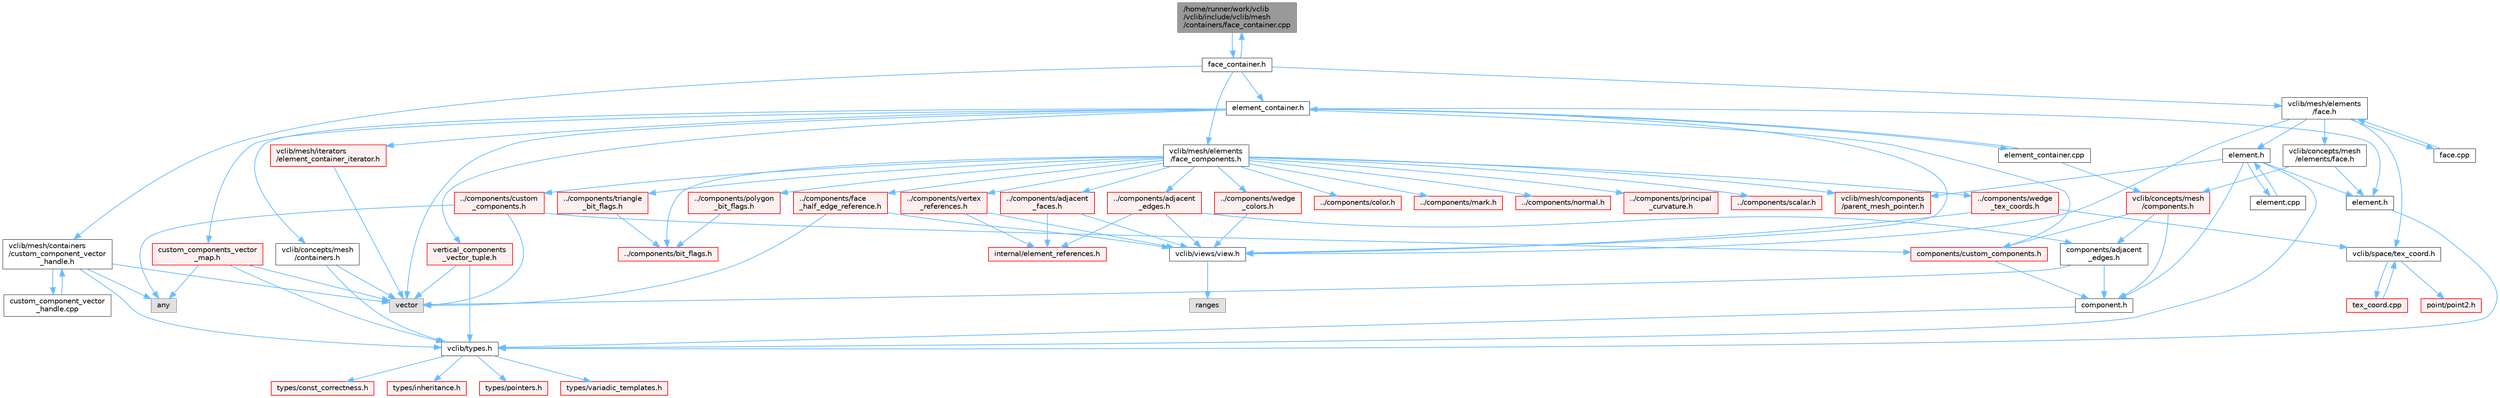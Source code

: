 digraph "/home/runner/work/vclib/vclib/include/vclib/mesh/containers/face_container.cpp"
{
 // LATEX_PDF_SIZE
  bgcolor="transparent";
  edge [fontname=Helvetica,fontsize=10,labelfontname=Helvetica,labelfontsize=10];
  node [fontname=Helvetica,fontsize=10,shape=box,height=0.2,width=0.4];
  Node1 [label="/home/runner/work/vclib\l/vclib/include/vclib/mesh\l/containers/face_container.cpp",height=0.2,width=0.4,color="gray40", fillcolor="grey60", style="filled", fontcolor="black",tooltip=" "];
  Node1 -> Node2 [color="steelblue1",style="solid"];
  Node2 [label="face_container.h",height=0.2,width=0.4,color="grey40", fillcolor="white", style="filled",URL="$face__container_8h.html",tooltip=" "];
  Node2 -> Node3 [color="steelblue1",style="solid"];
  Node3 [label="vclib/mesh/containers\l/custom_component_vector\l_handle.h",height=0.2,width=0.4,color="grey40", fillcolor="white", style="filled",URL="$custom__component__vector__handle_8h.html",tooltip=" "];
  Node3 -> Node4 [color="steelblue1",style="solid"];
  Node4 [label="any",height=0.2,width=0.4,color="grey60", fillcolor="#E0E0E0", style="filled",tooltip=" "];
  Node3 -> Node5 [color="steelblue1",style="solid"];
  Node5 [label="vector",height=0.2,width=0.4,color="grey60", fillcolor="#E0E0E0", style="filled",tooltip=" "];
  Node3 -> Node6 [color="steelblue1",style="solid"];
  Node6 [label="vclib/types.h",height=0.2,width=0.4,color="grey40", fillcolor="white", style="filled",URL="$types_8h.html",tooltip=" "];
  Node6 -> Node7 [color="steelblue1",style="solid"];
  Node7 [label="types/const_correctness.h",height=0.2,width=0.4,color="red", fillcolor="#FFF0F0", style="filled",URL="$types_2const__correctness_8h.html",tooltip=" "];
  Node6 -> Node9 [color="steelblue1",style="solid"];
  Node9 [label="types/inheritance.h",height=0.2,width=0.4,color="red", fillcolor="#FFF0F0", style="filled",URL="$inheritance_8h.html",tooltip=" "];
  Node6 -> Node10 [color="steelblue1",style="solid"];
  Node10 [label="types/pointers.h",height=0.2,width=0.4,color="red", fillcolor="#FFF0F0", style="filled",URL="$types_2pointers_8h.html",tooltip=" "];
  Node6 -> Node11 [color="steelblue1",style="solid"];
  Node11 [label="types/variadic_templates.h",height=0.2,width=0.4,color="red", fillcolor="#FFF0F0", style="filled",URL="$variadic__templates_8h.html",tooltip=" "];
  Node3 -> Node17 [color="steelblue1",style="solid"];
  Node17 [label="custom_component_vector\l_handle.cpp",height=0.2,width=0.4,color="grey40", fillcolor="white", style="filled",URL="$custom__component__vector__handle_8cpp.html",tooltip=" "];
  Node17 -> Node3 [color="steelblue1",style="solid"];
  Node2 -> Node18 [color="steelblue1",style="solid"];
  Node18 [label="vclib/mesh/elements\l/face.h",height=0.2,width=0.4,color="grey40", fillcolor="white", style="filled",URL="$mesh_2elements_2face_8h.html",tooltip=" "];
  Node18 -> Node19 [color="steelblue1",style="solid"];
  Node19 [label="vclib/concepts/mesh\l/elements/face.h",height=0.2,width=0.4,color="grey40", fillcolor="white", style="filled",URL="$concepts_2mesh_2elements_2face_8h.html",tooltip=" "];
  Node19 -> Node20 [color="steelblue1",style="solid"];
  Node20 [label="vclib/concepts/mesh\l/components.h",height=0.2,width=0.4,color="red", fillcolor="#FFF0F0", style="filled",URL="$concepts_2mesh_2components_8h.html",tooltip=" "];
  Node20 -> Node21 [color="steelblue1",style="solid"];
  Node21 [label="components/adjacent\l_edges.h",height=0.2,width=0.4,color="grey40", fillcolor="white", style="filled",URL="$concepts_2mesh_2components_2adjacent__edges_8h.html",tooltip=" "];
  Node21 -> Node5 [color="steelblue1",style="solid"];
  Node21 -> Node22 [color="steelblue1",style="solid"];
  Node22 [label="component.h",height=0.2,width=0.4,color="grey40", fillcolor="white", style="filled",URL="$component_8h.html",tooltip=" "];
  Node22 -> Node6 [color="steelblue1",style="solid"];
  Node20 -> Node22 [color="steelblue1",style="solid"];
  Node20 -> Node49 [color="steelblue1",style="solid"];
  Node49 [label="components/custom_components.h",height=0.2,width=0.4,color="red", fillcolor="#FFF0F0", style="filled",URL="$concepts_2mesh_2components_2custom__components_8h.html",tooltip=" "];
  Node49 -> Node22 [color="steelblue1",style="solid"];
  Node19 -> Node65 [color="steelblue1",style="solid"];
  Node65 [label="element.h",height=0.2,width=0.4,color="grey40", fillcolor="white", style="filled",URL="$concepts_2mesh_2elements_2element_8h.html",tooltip=" "];
  Node65 -> Node6 [color="steelblue1",style="solid"];
  Node18 -> Node66 [color="steelblue1",style="solid"];
  Node66 [label="vclib/views/view.h",height=0.2,width=0.4,color="grey40", fillcolor="white", style="filled",URL="$view_8h.html",tooltip=" "];
  Node66 -> Node67 [color="steelblue1",style="solid"];
  Node67 [label="ranges",height=0.2,width=0.4,color="grey60", fillcolor="#E0E0E0", style="filled",tooltip=" "];
  Node18 -> Node68 [color="steelblue1",style="solid"];
  Node68 [label="vclib/space/tex_coord.h",height=0.2,width=0.4,color="grey40", fillcolor="white", style="filled",URL="$space_2tex__coord_8h.html",tooltip=" "];
  Node68 -> Node46 [color="steelblue1",style="solid"];
  Node46 [label="point/point2.h",height=0.2,width=0.4,color="red", fillcolor="#FFF0F0", style="filled",URL="$point2_8h.html",tooltip=" "];
  Node68 -> Node69 [color="steelblue1",style="solid"];
  Node69 [label="tex_coord.cpp",height=0.2,width=0.4,color="red", fillcolor="#FFF0F0", style="filled",URL="$space_2tex__coord_8cpp.html",tooltip=" "];
  Node69 -> Node68 [color="steelblue1",style="solid"];
  Node18 -> Node70 [color="steelblue1",style="solid"];
  Node70 [label="element.h",height=0.2,width=0.4,color="grey40", fillcolor="white", style="filled",URL="$mesh_2elements_2element_8h.html",tooltip=" "];
  Node70 -> Node65 [color="steelblue1",style="solid"];
  Node70 -> Node22 [color="steelblue1",style="solid"];
  Node70 -> Node71 [color="steelblue1",style="solid"];
  Node71 [label="vclib/mesh/components\l/parent_mesh_pointer.h",height=0.2,width=0.4,color="red", fillcolor="#FFF0F0", style="filled",URL="$parent__mesh__pointer_8h.html",tooltip=" "];
  Node70 -> Node6 [color="steelblue1",style="solid"];
  Node70 -> Node73 [color="steelblue1",style="solid"];
  Node73 [label="element.cpp",height=0.2,width=0.4,color="grey40", fillcolor="white", style="filled",URL="$mesh_2elements_2element_8cpp.html",tooltip=" "];
  Node73 -> Node70 [color="steelblue1",style="solid"];
  Node18 -> Node74 [color="steelblue1",style="solid"];
  Node74 [label="face.cpp",height=0.2,width=0.4,color="grey40", fillcolor="white", style="filled",URL="$face_8cpp.html",tooltip=" "];
  Node74 -> Node18 [color="steelblue1",style="solid"];
  Node2 -> Node75 [color="steelblue1",style="solid"];
  Node75 [label="vclib/mesh/elements\l/face_components.h",height=0.2,width=0.4,color="grey40", fillcolor="white", style="filled",URL="$face__components_8h.html",tooltip=" "];
  Node75 -> Node76 [color="steelblue1",style="solid"];
  Node76 [label="../components/adjacent\l_edges.h",height=0.2,width=0.4,color="red", fillcolor="#FFF0F0", style="filled",URL="$mesh_2components_2adjacent__edges_8h.html",tooltip=" "];
  Node76 -> Node21 [color="steelblue1",style="solid"];
  Node76 -> Node66 [color="steelblue1",style="solid"];
  Node76 -> Node77 [color="steelblue1",style="solid"];
  Node77 [label="internal/element_references.h",height=0.2,width=0.4,color="red", fillcolor="#FFF0F0", style="filled",URL="$element__references_8h.html",tooltip=" "];
  Node75 -> Node85 [color="steelblue1",style="solid"];
  Node85 [label="../components/adjacent\l_faces.h",height=0.2,width=0.4,color="red", fillcolor="#FFF0F0", style="filled",URL="$mesh_2components_2adjacent__faces_8h.html",tooltip=" "];
  Node85 -> Node66 [color="steelblue1",style="solid"];
  Node85 -> Node77 [color="steelblue1",style="solid"];
  Node75 -> Node87 [color="steelblue1",style="solid"];
  Node87 [label="../components/bit_flags.h",height=0.2,width=0.4,color="red", fillcolor="#FFF0F0", style="filled",URL="$mesh_2components_2bit__flags_8h.html",tooltip=" "];
  Node75 -> Node90 [color="steelblue1",style="solid"];
  Node90 [label="../components/color.h",height=0.2,width=0.4,color="red", fillcolor="#FFF0F0", style="filled",URL="$mesh_2components_2color_8h.html",tooltip=" "];
  Node75 -> Node92 [color="steelblue1",style="solid"];
  Node92 [label="../components/custom\l_components.h",height=0.2,width=0.4,color="red", fillcolor="#FFF0F0", style="filled",URL="$mesh_2components_2custom__components_8h.html",tooltip=" "];
  Node92 -> Node4 [color="steelblue1",style="solid"];
  Node92 -> Node5 [color="steelblue1",style="solid"];
  Node92 -> Node49 [color="steelblue1",style="solid"];
  Node75 -> Node97 [color="steelblue1",style="solid"];
  Node97 [label="../components/face\l_half_edge_reference.h",height=0.2,width=0.4,color="red", fillcolor="#FFF0F0", style="filled",URL="$mesh_2components_2face__half__edge__reference_8h.html",tooltip=" "];
  Node97 -> Node5 [color="steelblue1",style="solid"];
  Node97 -> Node66 [color="steelblue1",style="solid"];
  Node75 -> Node105 [color="steelblue1",style="solid"];
  Node105 [label="../components/mark.h",height=0.2,width=0.4,color="red", fillcolor="#FFF0F0", style="filled",URL="$mesh_2components_2mark_8h.html",tooltip=" "];
  Node75 -> Node107 [color="steelblue1",style="solid"];
  Node107 [label="../components/normal.h",height=0.2,width=0.4,color="red", fillcolor="#FFF0F0", style="filled",URL="$mesh_2components_2normal_8h.html",tooltip=" "];
  Node75 -> Node71 [color="steelblue1",style="solid"];
  Node75 -> Node109 [color="steelblue1",style="solid"];
  Node109 [label="../components/polygon\l_bit_flags.h",height=0.2,width=0.4,color="red", fillcolor="#FFF0F0", style="filled",URL="$polygon__bit__flags_8h.html",tooltip=" "];
  Node109 -> Node87 [color="steelblue1",style="solid"];
  Node75 -> Node111 [color="steelblue1",style="solid"];
  Node111 [label="../components/principal\l_curvature.h",height=0.2,width=0.4,color="red", fillcolor="#FFF0F0", style="filled",URL="$mesh_2components_2principal__curvature_8h.html",tooltip=" "];
  Node75 -> Node115 [color="steelblue1",style="solid"];
  Node115 [label="../components/scalar.h",height=0.2,width=0.4,color="red", fillcolor="#FFF0F0", style="filled",URL="$mesh_2components_2scalar_8h.html",tooltip=" "];
  Node75 -> Node117 [color="steelblue1",style="solid"];
  Node117 [label="../components/triangle\l_bit_flags.h",height=0.2,width=0.4,color="red", fillcolor="#FFF0F0", style="filled",URL="$triangle__bit__flags_8h.html",tooltip=" "];
  Node117 -> Node87 [color="steelblue1",style="solid"];
  Node75 -> Node119 [color="steelblue1",style="solid"];
  Node119 [label="../components/vertex\l_references.h",height=0.2,width=0.4,color="red", fillcolor="#FFF0F0", style="filled",URL="$mesh_2components_2vertex__references_8h.html",tooltip=" "];
  Node119 -> Node66 [color="steelblue1",style="solid"];
  Node119 -> Node77 [color="steelblue1",style="solid"];
  Node75 -> Node121 [color="steelblue1",style="solid"];
  Node121 [label="../components/wedge\l_colors.h",height=0.2,width=0.4,color="red", fillcolor="#FFF0F0", style="filled",URL="$mesh_2components_2wedge__colors_8h.html",tooltip=" "];
  Node121 -> Node66 [color="steelblue1",style="solid"];
  Node75 -> Node123 [color="steelblue1",style="solid"];
  Node123 [label="../components/wedge\l_tex_coords.h",height=0.2,width=0.4,color="red", fillcolor="#FFF0F0", style="filled",URL="$mesh_2components_2wedge__tex__coords_8h.html",tooltip=" "];
  Node123 -> Node66 [color="steelblue1",style="solid"];
  Node123 -> Node68 [color="steelblue1",style="solid"];
  Node2 -> Node125 [color="steelblue1",style="solid"];
  Node125 [label="element_container.h",height=0.2,width=0.4,color="grey40", fillcolor="white", style="filled",URL="$element__container_8h.html",tooltip=" "];
  Node125 -> Node5 [color="steelblue1",style="solid"];
  Node125 -> Node49 [color="steelblue1",style="solid"];
  Node125 -> Node126 [color="steelblue1",style="solid"];
  Node126 [label="vclib/concepts/mesh\l/containers.h",height=0.2,width=0.4,color="grey40", fillcolor="white", style="filled",URL="$concepts_2mesh_2containers_8h.html",tooltip=" "];
  Node126 -> Node5 [color="steelblue1",style="solid"];
  Node126 -> Node6 [color="steelblue1",style="solid"];
  Node125 -> Node65 [color="steelblue1",style="solid"];
  Node125 -> Node66 [color="steelblue1",style="solid"];
  Node125 -> Node127 [color="steelblue1",style="solid"];
  Node127 [label="vclib/mesh/iterators\l/element_container_iterator.h",height=0.2,width=0.4,color="red", fillcolor="#FFF0F0", style="filled",URL="$element__container__iterator_8h.html",tooltip=" "];
  Node127 -> Node5 [color="steelblue1",style="solid"];
  Node125 -> Node130 [color="steelblue1",style="solid"];
  Node130 [label="custom_components_vector\l_map.h",height=0.2,width=0.4,color="red", fillcolor="#FFF0F0", style="filled",URL="$custom__components__vector__map_8h.html",tooltip=" "];
  Node130 -> Node4 [color="steelblue1",style="solid"];
  Node130 -> Node5 [color="steelblue1",style="solid"];
  Node130 -> Node6 [color="steelblue1",style="solid"];
  Node125 -> Node136 [color="steelblue1",style="solid"];
  Node136 [label="vertical_components\l_vector_tuple.h",height=0.2,width=0.4,color="red", fillcolor="#FFF0F0", style="filled",URL="$vertical__components__vector__tuple_8h.html",tooltip=" "];
  Node136 -> Node5 [color="steelblue1",style="solid"];
  Node136 -> Node6 [color="steelblue1",style="solid"];
  Node125 -> Node139 [color="steelblue1",style="solid"];
  Node139 [label="element_container.cpp",height=0.2,width=0.4,color="grey40", fillcolor="white", style="filled",URL="$element__container_8cpp.html",tooltip=" "];
  Node139 -> Node125 [color="steelblue1",style="solid"];
  Node139 -> Node20 [color="steelblue1",style="solid"];
  Node2 -> Node1 [color="steelblue1",style="solid"];
}

